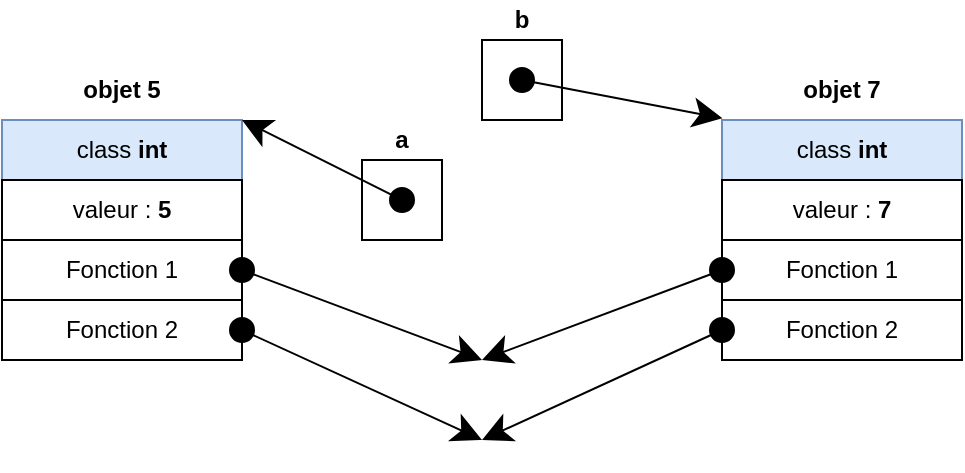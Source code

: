 <mxfile version="12.2.3" type="device" pages="1"><diagram id="iR02JAKVOc1xT97b33WZ" name="Page-1"><mxGraphModel dx="581" dy="408" grid="1" gridSize="10" guides="1" tooltips="1" connect="1" arrows="1" fold="1" page="1" pageScale="1" pageWidth="827" pageHeight="1169" math="0" shadow="0"><root><mxCell id="0"/><mxCell id="1" parent="0"/><mxCell id="KZHl23cTxBbZQw7iYkBE-6" value="class &lt;b&gt;int&lt;/b&gt;" style="rounded=0;whiteSpace=wrap;html=1;align=center;fillColor=#dae8fc;strokeColor=#6c8ebf;" parent="1" vertex="1"><mxGeometry x="200" y="80" width="120" height="30" as="geometry"/></mxCell><mxCell id="KZHl23cTxBbZQw7iYkBE-1" value="valeur : &lt;b&gt;5&lt;/b&gt;" style="rounded=0;whiteSpace=wrap;html=1;align=center;" vertex="1" parent="1"><mxGeometry x="200" y="110" width="120" height="30" as="geometry"/></mxCell><mxCell id="KZHl23cTxBbZQw7iYkBE-2" value="Fonction 1" style="rounded=0;whiteSpace=wrap;html=1;align=center;" vertex="1" parent="1"><mxGeometry x="200" y="140" width="120" height="30" as="geometry"/></mxCell><mxCell id="KZHl23cTxBbZQw7iYkBE-4" value="" style="endArrow=classic;html=1;exitX=1;exitY=0.5;exitDx=0;exitDy=0;startArrow=oval;startFill=1;endSize=12;startSize=12;" edge="1" parent="1" source="KZHl23cTxBbZQw7iYkBE-2"><mxGeometry width="50" height="50" relative="1" as="geometry"><mxPoint x="200" y="240" as="sourcePoint"/><mxPoint x="440" y="200" as="targetPoint"/></mxGeometry></mxCell><mxCell id="KZHl23cTxBbZQw7iYkBE-5" value="Fonction 2" style="rounded=0;whiteSpace=wrap;html=1;align=center;" vertex="1" parent="1"><mxGeometry x="200" y="170" width="120" height="30" as="geometry"/></mxCell><mxCell id="KZHl23cTxBbZQw7iYkBE-7" value="" style="endArrow=classic;html=1;exitX=1;exitY=0.5;exitDx=0;exitDy=0;startArrow=oval;startFill=1;endSize=12;startSize=12;" edge="1" parent="1" source="KZHl23cTxBbZQw7iYkBE-5"><mxGeometry width="50" height="50" relative="1" as="geometry"><mxPoint x="200" y="265" as="sourcePoint"/><mxPoint x="440" y="240" as="targetPoint"/></mxGeometry></mxCell><mxCell id="KZHl23cTxBbZQw7iYkBE-8" value="&lt;b&gt;objet 5&lt;/b&gt;" style="text;html=1;strokeColor=none;fillColor=none;align=center;verticalAlign=middle;whiteSpace=wrap;rounded=0;" vertex="1" parent="1"><mxGeometry x="200" y="50" width="120" height="30" as="geometry"/></mxCell><mxCell id="KZHl23cTxBbZQw7iYkBE-9" value="&lt;b&gt;a&lt;/b&gt;" style="text;html=1;strokeColor=none;fillColor=none;align=center;verticalAlign=middle;whiteSpace=wrap;rounded=0;" vertex="1" parent="1"><mxGeometry x="380" y="80" width="40" height="20" as="geometry"/></mxCell><mxCell id="KZHl23cTxBbZQw7iYkBE-10" value="" style="rounded=0;whiteSpace=wrap;html=1;align=center;" vertex="1" parent="1"><mxGeometry x="380" y="100" width="40" height="40" as="geometry"/></mxCell><mxCell id="KZHl23cTxBbZQw7iYkBE-13" value="" style="endArrow=classic;html=1;startArrow=oval;startFill=1;endSize=12;startSize=12;anchorPointDirection=0;" edge="1" parent="1"><mxGeometry width="50" height="50" relative="1" as="geometry"><mxPoint x="400" y="120" as="sourcePoint"/><mxPoint x="320" y="80" as="targetPoint"/></mxGeometry></mxCell><mxCell id="KZHl23cTxBbZQw7iYkBE-14" value="&lt;b&gt;b&lt;/b&gt;" style="text;html=1;strokeColor=none;fillColor=none;align=center;verticalAlign=middle;whiteSpace=wrap;rounded=0;" vertex="1" parent="1"><mxGeometry x="440" y="20" width="40" height="20" as="geometry"/></mxCell><mxCell id="KZHl23cTxBbZQw7iYkBE-15" value="" style="rounded=0;whiteSpace=wrap;html=1;align=center;" vertex="1" parent="1"><mxGeometry x="440" y="40" width="40" height="40" as="geometry"/></mxCell><mxCell id="KZHl23cTxBbZQw7iYkBE-18" value="" style="endArrow=classic;html=1;startArrow=oval;startFill=1;endSize=12;startSize=12;anchorPointDirection=0;entryX=0.002;entryY=0.971;entryDx=0;entryDy=0;entryPerimeter=0;" edge="1" parent="1" target="KZHl23cTxBbZQw7iYkBE-25"><mxGeometry width="50" height="50" relative="1" as="geometry"><mxPoint x="460" y="60" as="sourcePoint"/><mxPoint x="321" y="80" as="targetPoint"/></mxGeometry></mxCell><mxCell id="KZHl23cTxBbZQw7iYkBE-19" value="class &lt;b&gt;int&lt;/b&gt;" style="rounded=0;whiteSpace=wrap;html=1;align=center;fillColor=#dae8fc;strokeColor=#6c8ebf;" vertex="1" parent="1"><mxGeometry x="560" y="80" width="120" height="30" as="geometry"/></mxCell><mxCell id="KZHl23cTxBbZQw7iYkBE-20" value="valeur : &lt;b&gt;7&lt;/b&gt;" style="rounded=0;whiteSpace=wrap;html=1;align=center;" vertex="1" parent="1"><mxGeometry x="560" y="110" width="120" height="30" as="geometry"/></mxCell><mxCell id="KZHl23cTxBbZQw7iYkBE-21" value="Fonction 1" style="rounded=0;whiteSpace=wrap;html=1;align=center;" vertex="1" parent="1"><mxGeometry x="560" y="140" width="120" height="30" as="geometry"/></mxCell><mxCell id="KZHl23cTxBbZQw7iYkBE-22" value="" style="endArrow=classic;html=1;exitX=0;exitY=0.5;exitDx=0;exitDy=0;startArrow=oval;startFill=1;endSize=12;startSize=12;" edge="1" parent="1" source="KZHl23cTxBbZQw7iYkBE-21"><mxGeometry width="50" height="50" relative="1" as="geometry"><mxPoint x="570" y="265" as="sourcePoint"/><mxPoint x="440" y="200" as="targetPoint"/></mxGeometry></mxCell><mxCell id="KZHl23cTxBbZQw7iYkBE-23" value="Fonction 2" style="rounded=0;whiteSpace=wrap;html=1;align=center;" vertex="1" parent="1"><mxGeometry x="560" y="170" width="120" height="30" as="geometry"/></mxCell><mxCell id="KZHl23cTxBbZQw7iYkBE-24" value="" style="endArrow=classic;html=1;exitX=0;exitY=0.5;exitDx=0;exitDy=0;startArrow=oval;startFill=1;endSize=12;startSize=12;" edge="1" parent="1" source="KZHl23cTxBbZQw7iYkBE-23"><mxGeometry width="50" height="50" relative="1" as="geometry"><mxPoint x="570" y="290" as="sourcePoint"/><mxPoint x="440" y="240" as="targetPoint"/></mxGeometry></mxCell><mxCell id="KZHl23cTxBbZQw7iYkBE-25" value="&lt;b&gt;objet 7&lt;/b&gt;" style="text;html=1;strokeColor=none;fillColor=none;align=center;verticalAlign=middle;whiteSpace=wrap;rounded=0;" vertex="1" parent="1"><mxGeometry x="560" y="50" width="120" height="30" as="geometry"/></mxCell></root></mxGraphModel></diagram></mxfile>